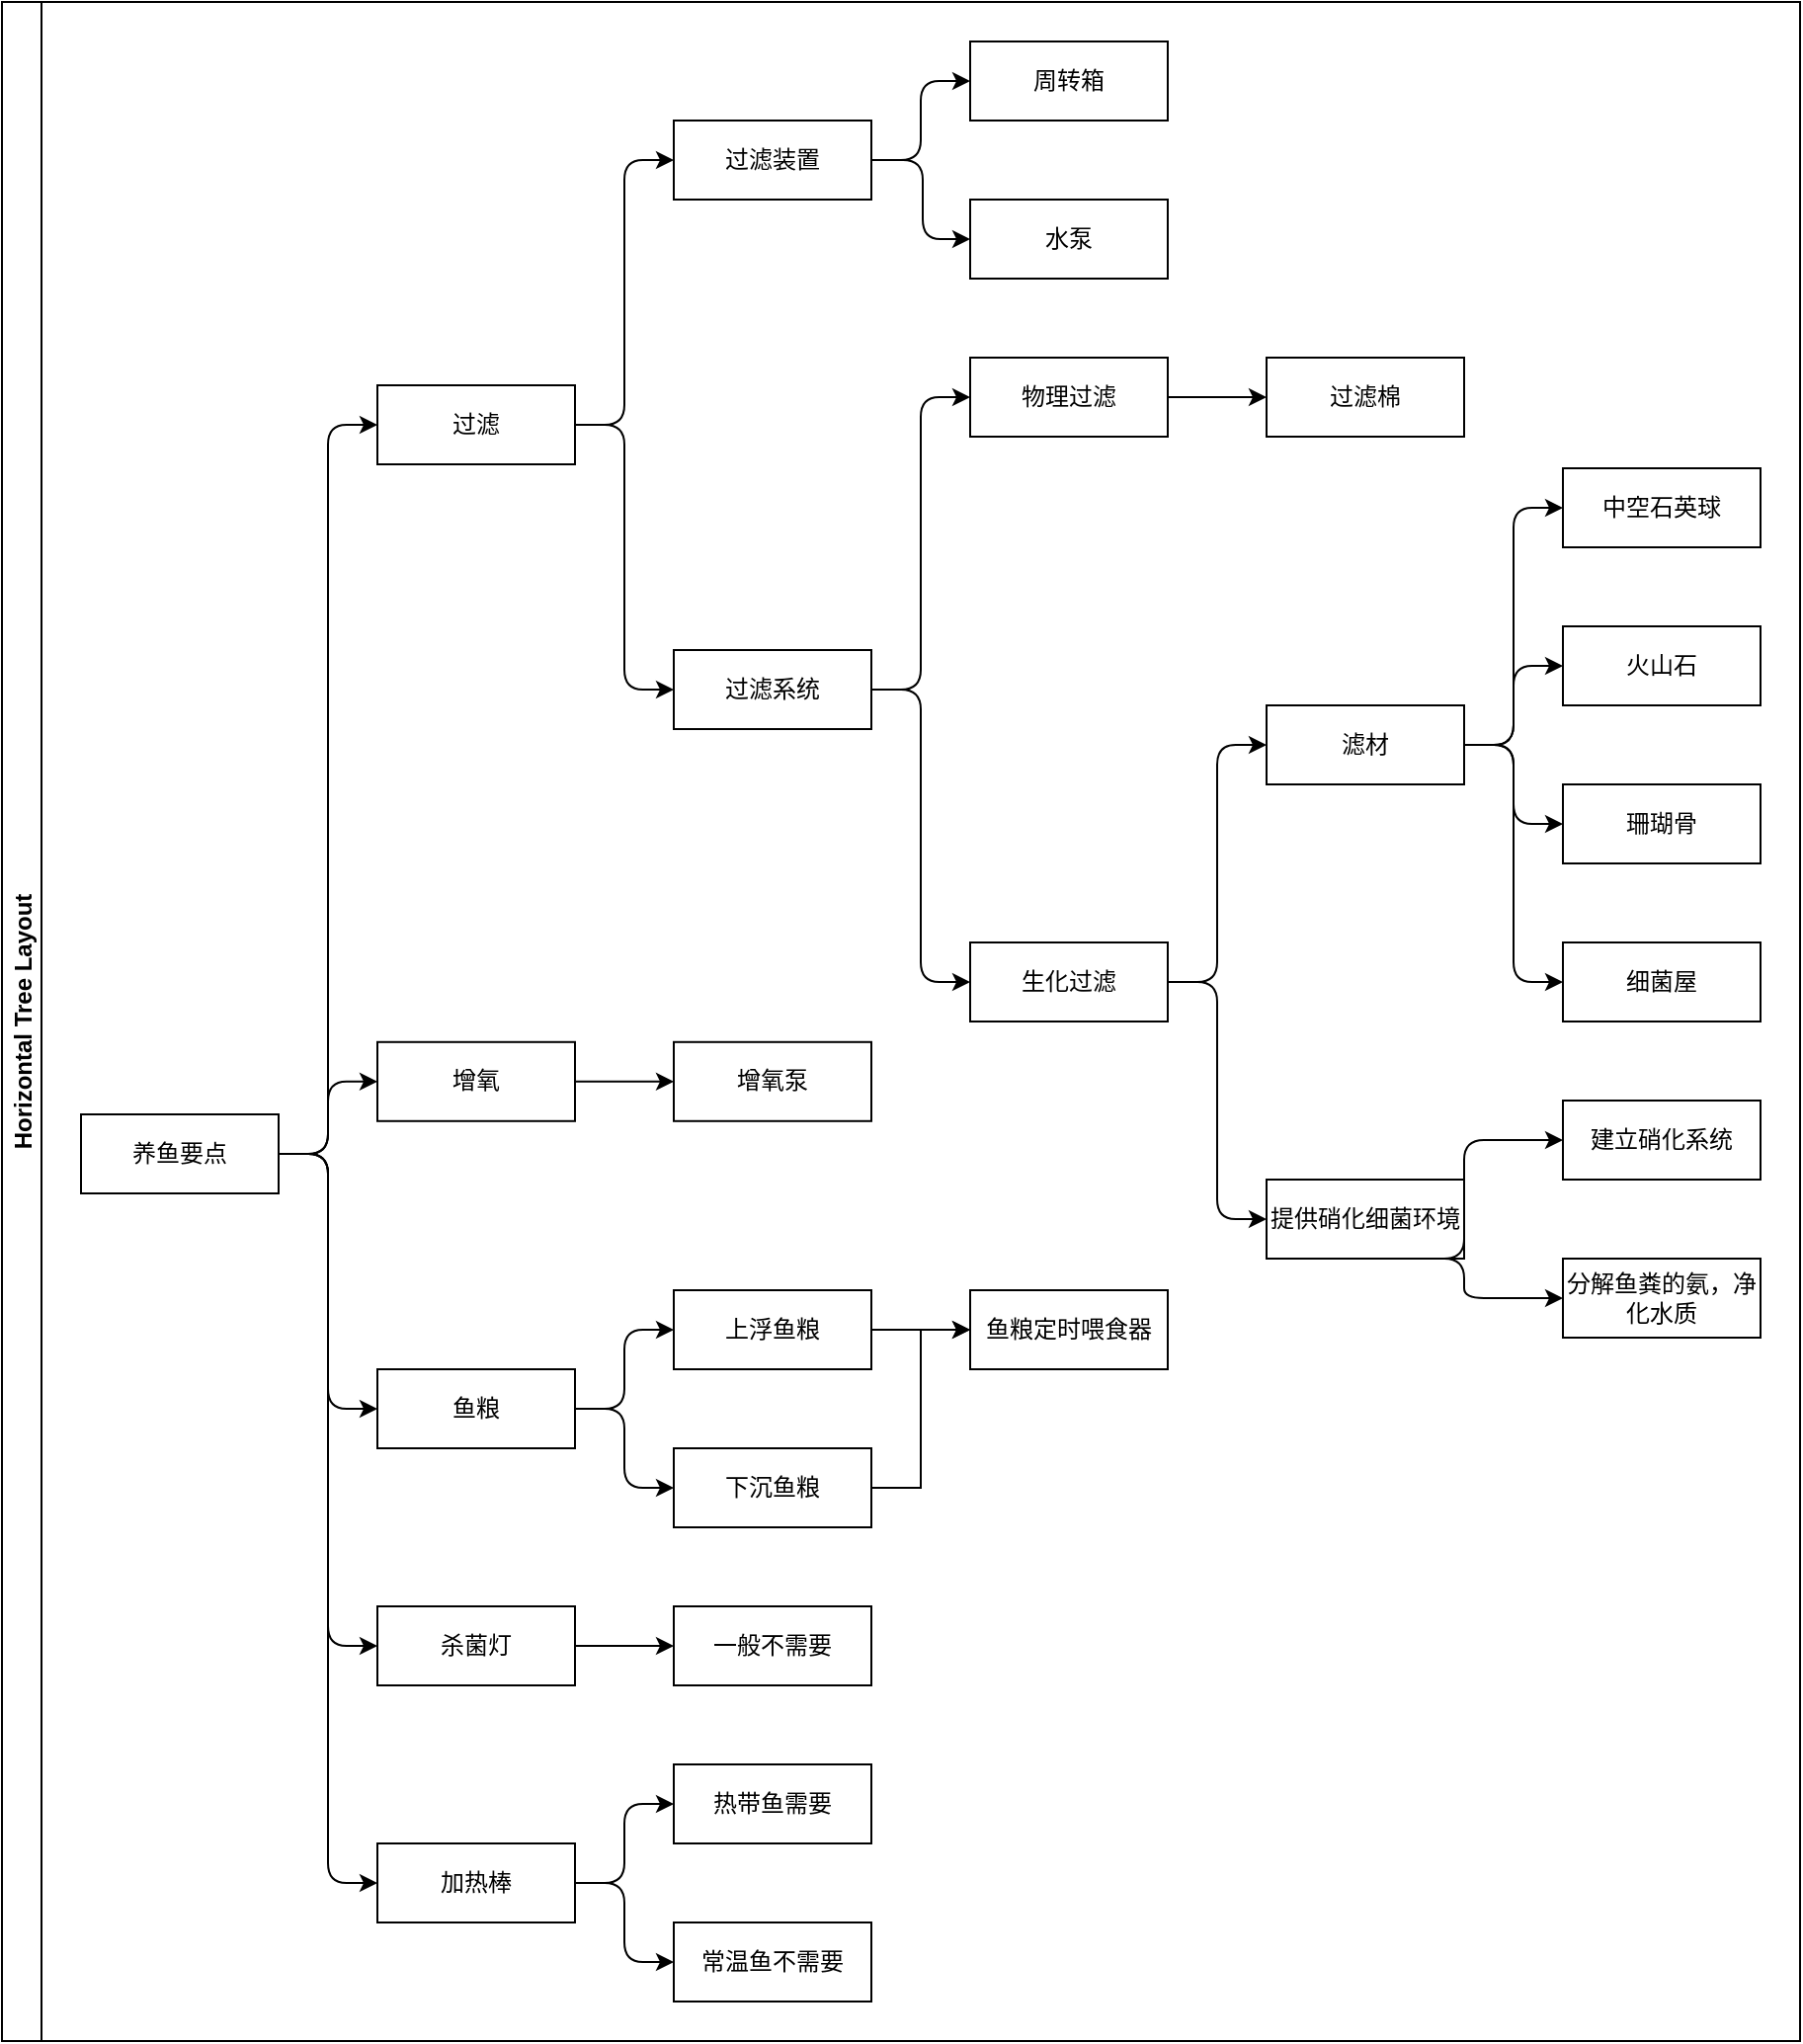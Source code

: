 <mxfile border="50" scale="3" compressed="false" locked="false" version="25.0.3">
  <diagram name="Blank" id="YmL12bMKpDGza6XwsDPr">
    <mxGraphModel dx="954" dy="107" grid="0" gridSize="10" guides="1" tooltips="1" connect="1" arrows="1" fold="1" page="0" pageScale="1" pageWidth="827" pageHeight="1169" background="none" math="1" shadow="0">
      <root>
        <mxCell id="X5NqExCQtvZxIxQ7pmgY-0" />
        <mxCell id="1" parent="X5NqExCQtvZxIxQ7pmgY-0" />
        <mxCell id="T_83-huYaYTD7UsazCkl-28" value="Horizontal Tree Layout" style="swimlane;startSize=20;horizontal=0;childLayout=treeLayout;horizontalTree=1;sortEdges=1;resizable=0;containerType=tree;fontSize=12;" vertex="1" parent="1">
          <mxGeometry x="349" y="716" width="910" height="1032" as="geometry" />
        </mxCell>
        <mxCell id="T_83-huYaYTD7UsazCkl-29" value="养鱼要点" style="whiteSpace=wrap;html=1;" vertex="1" parent="T_83-huYaYTD7UsazCkl-28">
          <mxGeometry x="40" y="563" width="100" height="40" as="geometry" />
        </mxCell>
        <mxCell id="T_83-huYaYTD7UsazCkl-30" value="过滤" style="whiteSpace=wrap;html=1;" vertex="1" parent="T_83-huYaYTD7UsazCkl-28">
          <mxGeometry x="190" y="194" width="100" height="40" as="geometry" />
        </mxCell>
        <mxCell id="T_83-huYaYTD7UsazCkl-31" value="" style="edgeStyle=elbowEdgeStyle;elbow=horizontal;html=1;rounded=1;curved=0;sourcePerimeterSpacing=0;targetPerimeterSpacing=0;startSize=6;endSize=6;" edge="1" parent="T_83-huYaYTD7UsazCkl-28" source="T_83-huYaYTD7UsazCkl-29" target="T_83-huYaYTD7UsazCkl-30">
          <mxGeometry relative="1" as="geometry" />
        </mxCell>
        <mxCell id="T_83-huYaYTD7UsazCkl-32" value="过滤装置" style="whiteSpace=wrap;html=1;" vertex="1" parent="T_83-huYaYTD7UsazCkl-28">
          <mxGeometry x="340" y="60" width="100" height="40" as="geometry" />
        </mxCell>
        <mxCell id="T_83-huYaYTD7UsazCkl-33" value="" style="edgeStyle=elbowEdgeStyle;elbow=horizontal;html=1;rounded=1;curved=0;sourcePerimeterSpacing=0;targetPerimeterSpacing=0;startSize=6;endSize=6;exitX=1;exitY=0.5;exitDx=0;exitDy=0;" edge="1" parent="T_83-huYaYTD7UsazCkl-28" source="T_83-huYaYTD7UsazCkl-30" target="T_83-huYaYTD7UsazCkl-32">
          <mxGeometry relative="1" as="geometry" />
        </mxCell>
        <mxCell id="T_83-huYaYTD7UsazCkl-34" value="" style="edgeStyle=elbowEdgeStyle;elbow=horizontal;html=1;rounded=1;curved=0;sourcePerimeterSpacing=0;targetPerimeterSpacing=0;startSize=6;endSize=6;exitX=1;exitY=0.5;exitDx=0;exitDy=0;entryX=0;entryY=0.5;entryDx=0;entryDy=0;" edge="1" target="T_83-huYaYTD7UsazCkl-35" source="T_83-huYaYTD7UsazCkl-79" parent="T_83-huYaYTD7UsazCkl-28">
          <mxGeometry relative="1" as="geometry">
            <mxPoint x="398" y="-4639.6" as="sourcePoint" />
          </mxGeometry>
        </mxCell>
        <mxCell id="T_83-huYaYTD7UsazCkl-35" value="物理过滤" style="whiteSpace=wrap;html=1;" vertex="1" parent="T_83-huYaYTD7UsazCkl-28">
          <mxGeometry x="490" y="180" width="100" height="40" as="geometry" />
        </mxCell>
        <mxCell id="T_83-huYaYTD7UsazCkl-36" value="" style="edgeStyle=elbowEdgeStyle;elbow=horizontal;html=1;rounded=1;curved=0;sourcePerimeterSpacing=0;targetPerimeterSpacing=0;startSize=6;endSize=6;exitX=1;exitY=0.5;exitDx=0;exitDy=0;entryX=0;entryY=0.5;entryDx=0;entryDy=0;" edge="1" target="T_83-huYaYTD7UsazCkl-37" source="T_83-huYaYTD7UsazCkl-79" parent="T_83-huYaYTD7UsazCkl-28">
          <mxGeometry relative="1" as="geometry">
            <mxPoint x="548" y="-4679.6" as="sourcePoint" />
          </mxGeometry>
        </mxCell>
        <mxCell id="T_83-huYaYTD7UsazCkl-37" value="生化过滤" style="whiteSpace=wrap;html=1;" vertex="1" parent="T_83-huYaYTD7UsazCkl-28">
          <mxGeometry x="490" y="476" width="100" height="40" as="geometry" />
        </mxCell>
        <mxCell id="T_83-huYaYTD7UsazCkl-38" value="" style="edgeStyle=elbowEdgeStyle;elbow=horizontal;html=1;rounded=1;curved=0;sourcePerimeterSpacing=0;targetPerimeterSpacing=0;startSize=6;endSize=6;" edge="1" target="T_83-huYaYTD7UsazCkl-39" source="T_83-huYaYTD7UsazCkl-35" parent="T_83-huYaYTD7UsazCkl-28">
          <mxGeometry relative="1" as="geometry">
            <mxPoint x="548" y="-4579.6" as="sourcePoint" />
          </mxGeometry>
        </mxCell>
        <mxCell id="T_83-huYaYTD7UsazCkl-39" value="过滤棉" style="whiteSpace=wrap;html=1;" vertex="1" parent="T_83-huYaYTD7UsazCkl-28">
          <mxGeometry x="640" y="180" width="100" height="40" as="geometry" />
        </mxCell>
        <mxCell id="T_83-huYaYTD7UsazCkl-40" value="" style="edgeStyle=elbowEdgeStyle;elbow=horizontal;html=1;rounded=1;curved=0;sourcePerimeterSpacing=0;targetPerimeterSpacing=0;startSize=6;endSize=6;" edge="1" target="T_83-huYaYTD7UsazCkl-41" source="T_83-huYaYTD7UsazCkl-37" parent="T_83-huYaYTD7UsazCkl-28">
          <mxGeometry relative="1" as="geometry">
            <mxPoint x="548" y="-4579.6" as="sourcePoint" />
          </mxGeometry>
        </mxCell>
        <mxCell id="T_83-huYaYTD7UsazCkl-41" value="滤材" style="whiteSpace=wrap;html=1;" vertex="1" parent="T_83-huYaYTD7UsazCkl-28">
          <mxGeometry x="640" y="356" width="100" height="40" as="geometry" />
        </mxCell>
        <mxCell id="T_83-huYaYTD7UsazCkl-42" value="" style="edgeStyle=elbowEdgeStyle;elbow=horizontal;html=1;rounded=1;curved=0;sourcePerimeterSpacing=0;targetPerimeterSpacing=0;startSize=6;endSize=6;" edge="1" target="T_83-huYaYTD7UsazCkl-43" source="T_83-huYaYTD7UsazCkl-41" parent="T_83-huYaYTD7UsazCkl-28">
          <mxGeometry relative="1" as="geometry">
            <mxPoint x="698" y="-4539.6" as="sourcePoint" />
          </mxGeometry>
        </mxCell>
        <mxCell id="T_83-huYaYTD7UsazCkl-43" value="中空石英球" style="whiteSpace=wrap;html=1;" vertex="1" parent="T_83-huYaYTD7UsazCkl-28">
          <mxGeometry x="790" y="236" width="100" height="40" as="geometry" />
        </mxCell>
        <mxCell id="T_83-huYaYTD7UsazCkl-50" value="" style="edgeStyle=elbowEdgeStyle;elbow=horizontal;html=1;rounded=1;curved=0;sourcePerimeterSpacing=0;targetPerimeterSpacing=0;startSize=6;endSize=6;" edge="1" target="T_83-huYaYTD7UsazCkl-51" source="T_83-huYaYTD7UsazCkl-41" parent="T_83-huYaYTD7UsazCkl-28">
          <mxGeometry relative="1" as="geometry">
            <mxPoint x="848" y="-4415.6" as="sourcePoint" />
          </mxGeometry>
        </mxCell>
        <mxCell id="T_83-huYaYTD7UsazCkl-51" value="火山石" style="whiteSpace=wrap;html=1;" vertex="1" parent="T_83-huYaYTD7UsazCkl-28">
          <mxGeometry x="790" y="316" width="100" height="40" as="geometry" />
        </mxCell>
        <mxCell id="T_83-huYaYTD7UsazCkl-52" value="" style="edgeStyle=elbowEdgeStyle;elbow=horizontal;html=1;rounded=1;curved=0;sourcePerimeterSpacing=0;targetPerimeterSpacing=0;startSize=6;endSize=6;" edge="1" target="T_83-huYaYTD7UsazCkl-53" source="T_83-huYaYTD7UsazCkl-41" parent="T_83-huYaYTD7UsazCkl-28">
          <mxGeometry relative="1" as="geometry">
            <mxPoint x="848" y="-4287.6" as="sourcePoint" />
          </mxGeometry>
        </mxCell>
        <mxCell id="T_83-huYaYTD7UsazCkl-53" value="珊瑚骨" style="whiteSpace=wrap;html=1;" vertex="1" parent="T_83-huYaYTD7UsazCkl-28">
          <mxGeometry x="790" y="396" width="100" height="40" as="geometry" />
        </mxCell>
        <mxCell id="T_83-huYaYTD7UsazCkl-54" value="" style="edgeStyle=elbowEdgeStyle;elbow=horizontal;html=1;rounded=1;curved=0;sourcePerimeterSpacing=0;targetPerimeterSpacing=0;startSize=6;endSize=6;" edge="1" target="T_83-huYaYTD7UsazCkl-55" source="T_83-huYaYTD7UsazCkl-41" parent="T_83-huYaYTD7UsazCkl-28">
          <mxGeometry relative="1" as="geometry">
            <mxPoint x="848" y="-4137.2" as="sourcePoint" />
          </mxGeometry>
        </mxCell>
        <mxCell id="T_83-huYaYTD7UsazCkl-55" value="细菌屋" style="whiteSpace=wrap;html=1;" vertex="1" parent="T_83-huYaYTD7UsazCkl-28">
          <mxGeometry x="790" y="476" width="100" height="40" as="geometry" />
        </mxCell>
        <mxCell id="T_83-huYaYTD7UsazCkl-62" value="" style="edgeStyle=elbowEdgeStyle;elbow=horizontal;html=1;rounded=1;curved=0;sourcePerimeterSpacing=0;targetPerimeterSpacing=0;startSize=6;endSize=6;exitX=1;exitY=0.5;exitDx=0;exitDy=0;" edge="1" target="T_83-huYaYTD7UsazCkl-63" source="T_83-huYaYTD7UsazCkl-37" parent="T_83-huYaYTD7UsazCkl-28">
          <mxGeometry relative="1" as="geometry">
            <mxPoint x="698" y="-3964.4" as="sourcePoint" />
          </mxGeometry>
        </mxCell>
        <mxCell id="T_83-huYaYTD7UsazCkl-63" value="提供硝化细菌环境" style="whiteSpace=wrap;html=1;" vertex="1" parent="T_83-huYaYTD7UsazCkl-28">
          <mxGeometry x="640" y="596" width="100" height="40" as="geometry" />
        </mxCell>
        <mxCell id="T_83-huYaYTD7UsazCkl-66" value="" style="edgeStyle=elbowEdgeStyle;elbow=horizontal;html=1;rounded=1;curved=0;sourcePerimeterSpacing=0;targetPerimeterSpacing=0;startSize=6;endSize=6;exitX=0.5;exitY=1;exitDx=0;exitDy=0;" edge="1" target="T_83-huYaYTD7UsazCkl-67" source="T_83-huYaYTD7UsazCkl-63" parent="T_83-huYaYTD7UsazCkl-28">
          <mxGeometry relative="1" as="geometry">
            <mxPoint x="798" y="-3306.8" as="sourcePoint" />
          </mxGeometry>
        </mxCell>
        <mxCell id="T_83-huYaYTD7UsazCkl-67" value="建立硝化系统" style="whiteSpace=wrap;html=1;" vertex="1" parent="T_83-huYaYTD7UsazCkl-28">
          <mxGeometry x="790" y="556" width="100" height="40" as="geometry" />
        </mxCell>
        <mxCell id="T_83-huYaYTD7UsazCkl-68" value="" style="edgeStyle=elbowEdgeStyle;elbow=horizontal;html=1;rounded=1;curved=0;sourcePerimeterSpacing=0;targetPerimeterSpacing=0;startSize=6;endSize=6;exitX=0.5;exitY=1;exitDx=0;exitDy=0;" edge="1" target="T_83-huYaYTD7UsazCkl-69" source="T_83-huYaYTD7UsazCkl-63" parent="T_83-huYaYTD7UsazCkl-28">
          <mxGeometry relative="1" as="geometry">
            <mxPoint x="798" y="-3316.4" as="sourcePoint" />
          </mxGeometry>
        </mxCell>
        <mxCell id="T_83-huYaYTD7UsazCkl-69" value="分解鱼粪的氨，净化水质" style="whiteSpace=wrap;html=1;" vertex="1" parent="T_83-huYaYTD7UsazCkl-28">
          <mxGeometry x="790" y="636" width="100" height="40" as="geometry" />
        </mxCell>
        <mxCell id="T_83-huYaYTD7UsazCkl-74" value="" style="edgeStyle=elbowEdgeStyle;elbow=horizontal;html=1;rounded=1;curved=0;sourcePerimeterSpacing=0;targetPerimeterSpacing=0;startSize=6;endSize=6;exitX=1;exitY=0.5;exitDx=0;exitDy=0;flowAnimation=0;" edge="1" target="T_83-huYaYTD7UsazCkl-75" source="T_83-huYaYTD7UsazCkl-32" parent="T_83-huYaYTD7UsazCkl-28">
          <mxGeometry relative="1" as="geometry">
            <mxPoint x="442" y="-2545.0" as="sourcePoint" />
          </mxGeometry>
        </mxCell>
        <mxCell id="T_83-huYaYTD7UsazCkl-75" value="周转箱" style="whiteSpace=wrap;html=1;" vertex="1" parent="T_83-huYaYTD7UsazCkl-28">
          <mxGeometry x="490" y="20" width="100" height="40" as="geometry" />
        </mxCell>
        <mxCell id="T_83-huYaYTD7UsazCkl-76" value="" style="edgeStyle=elbowEdgeStyle;elbow=horizontal;html=1;rounded=1;curved=0;sourcePerimeterSpacing=0;targetPerimeterSpacing=0;startSize=6;endSize=6;exitX=1;exitY=0.5;exitDx=0;exitDy=0;entryX=0;entryY=0.5;entryDx=0;entryDy=0;flowAnimation=0;" edge="1" target="T_83-huYaYTD7UsazCkl-77" source="T_83-huYaYTD7UsazCkl-32" parent="T_83-huYaYTD7UsazCkl-28">
          <mxGeometry relative="1" as="geometry">
            <mxPoint x="498" y="-3018.4" as="sourcePoint" />
            <Array as="points">
              <mxPoint x="466" y="109.0" />
            </Array>
          </mxGeometry>
        </mxCell>
        <mxCell id="T_83-huYaYTD7UsazCkl-77" value="水泵" style="whiteSpace=wrap;html=1;" vertex="1" parent="T_83-huYaYTD7UsazCkl-28">
          <mxGeometry x="490" y="100" width="100" height="40" as="geometry" />
        </mxCell>
        <mxCell id="T_83-huYaYTD7UsazCkl-78" value="" style="edgeStyle=elbowEdgeStyle;elbow=horizontal;html=1;rounded=1;curved=0;sourcePerimeterSpacing=0;targetPerimeterSpacing=0;startSize=6;endSize=6;" edge="1" target="T_83-huYaYTD7UsazCkl-79" source="T_83-huYaYTD7UsazCkl-30" parent="T_83-huYaYTD7UsazCkl-28">
          <mxGeometry relative="1" as="geometry">
            <mxPoint x="398" y="-2828.0" as="sourcePoint" />
          </mxGeometry>
        </mxCell>
        <mxCell id="T_83-huYaYTD7UsazCkl-79" value="过滤系统" style="whiteSpace=wrap;html=1;" vertex="1" parent="T_83-huYaYTD7UsazCkl-28">
          <mxGeometry x="340" y="328" width="100" height="40" as="geometry" />
        </mxCell>
        <mxCell id="T_83-huYaYTD7UsazCkl-94" value="" style="edgeStyle=elbowEdgeStyle;elbow=horizontal;html=1;rounded=1;curved=0;sourcePerimeterSpacing=0;targetPerimeterSpacing=0;startSize=6;endSize=6;" edge="1" target="T_83-huYaYTD7UsazCkl-95" source="T_83-huYaYTD7UsazCkl-29" parent="T_83-huYaYTD7UsazCkl-28">
          <mxGeometry relative="1" as="geometry">
            <mxPoint x="512" y="-1786.8" as="sourcePoint" />
          </mxGeometry>
        </mxCell>
        <mxCell id="T_83-huYaYTD7UsazCkl-95" value="增氧" style="whiteSpace=wrap;html=1;" vertex="1" parent="T_83-huYaYTD7UsazCkl-28">
          <mxGeometry x="190" y="526.4" width="100" height="40" as="geometry" />
        </mxCell>
        <mxCell id="T_83-huYaYTD7UsazCkl-96" value="" style="edgeStyle=elbowEdgeStyle;elbow=horizontal;html=1;rounded=1;curved=0;sourcePerimeterSpacing=0;targetPerimeterSpacing=0;startSize=6;endSize=6;" edge="1" target="T_83-huYaYTD7UsazCkl-97" source="T_83-huYaYTD7UsazCkl-95" parent="T_83-huYaYTD7UsazCkl-28">
          <mxGeometry relative="1" as="geometry">
            <mxPoint x="512" y="-1519" as="sourcePoint" />
          </mxGeometry>
        </mxCell>
        <mxCell id="T_83-huYaYTD7UsazCkl-97" value="增氧泵" style="whiteSpace=wrap;html=1;" vertex="1" parent="T_83-huYaYTD7UsazCkl-28">
          <mxGeometry x="340" y="526.4" width="100" height="40" as="geometry" />
        </mxCell>
        <mxCell id="T_83-huYaYTD7UsazCkl-98" value="" style="edgeStyle=elbowEdgeStyle;elbow=horizontal;html=1;rounded=1;curved=0;sourcePerimeterSpacing=0;targetPerimeterSpacing=0;startSize=6;endSize=6;" edge="1" target="T_83-huYaYTD7UsazCkl-99" source="T_83-huYaYTD7UsazCkl-29" parent="T_83-huYaYTD7UsazCkl-28">
          <mxGeometry relative="1" as="geometry">
            <mxPoint x="512" y="-1519.4" as="sourcePoint" />
          </mxGeometry>
        </mxCell>
        <mxCell id="T_83-huYaYTD7UsazCkl-99" value="鱼粮" style="whiteSpace=wrap;html=1;" vertex="1" parent="T_83-huYaYTD7UsazCkl-28">
          <mxGeometry x="190" y="692" width="100" height="40" as="geometry" />
        </mxCell>
        <mxCell id="T_83-huYaYTD7UsazCkl-100" value="" style="edgeStyle=elbowEdgeStyle;elbow=horizontal;html=1;rounded=1;curved=0;sourcePerimeterSpacing=0;targetPerimeterSpacing=0;startSize=6;endSize=6;" edge="1" target="T_83-huYaYTD7UsazCkl-101" source="T_83-huYaYTD7UsazCkl-99" parent="T_83-huYaYTD7UsazCkl-28">
          <mxGeometry relative="1" as="geometry">
            <mxPoint x="512" y="-1139" as="sourcePoint" />
          </mxGeometry>
        </mxCell>
        <mxCell id="T_83-huYaYTD7UsazCkl-142" style="edgeStyle=orthogonalEdgeStyle;rounded=0;orthogonalLoop=1;jettySize=auto;html=1;exitX=1;exitY=0.5;exitDx=0;exitDy=0;" edge="1" parent="T_83-huYaYTD7UsazCkl-28" source="T_83-huYaYTD7UsazCkl-101" target="T_83-huYaYTD7UsazCkl-141">
          <mxGeometry relative="1" as="geometry" />
        </mxCell>
        <mxCell id="T_83-huYaYTD7UsazCkl-101" value="上浮鱼粮" style="whiteSpace=wrap;html=1;" vertex="1" parent="T_83-huYaYTD7UsazCkl-28">
          <mxGeometry x="340" y="652" width="100" height="40" as="geometry" />
        </mxCell>
        <mxCell id="T_83-huYaYTD7UsazCkl-102" value="" style="edgeStyle=elbowEdgeStyle;elbow=horizontal;html=1;rounded=1;curved=0;sourcePerimeterSpacing=0;targetPerimeterSpacing=0;startSize=6;endSize=6;" edge="1" target="T_83-huYaYTD7UsazCkl-103" source="T_83-huYaYTD7UsazCkl-99" parent="T_83-huYaYTD7UsazCkl-28">
          <mxGeometry relative="1" as="geometry">
            <mxPoint x="662" y="-933.0" as="sourcePoint" />
          </mxGeometry>
        </mxCell>
        <mxCell id="T_83-huYaYTD7UsazCkl-143" style="edgeStyle=orthogonalEdgeStyle;rounded=0;orthogonalLoop=1;jettySize=auto;html=1;entryX=0;entryY=0.5;entryDx=0;entryDy=0;" edge="1" parent="T_83-huYaYTD7UsazCkl-28" source="T_83-huYaYTD7UsazCkl-103" target="T_83-huYaYTD7UsazCkl-141">
          <mxGeometry relative="1" as="geometry" />
        </mxCell>
        <mxCell id="T_83-huYaYTD7UsazCkl-103" value="下沉鱼粮" style="whiteSpace=wrap;html=1;" vertex="1" parent="T_83-huYaYTD7UsazCkl-28">
          <mxGeometry x="340" y="732" width="100" height="40" as="geometry" />
        </mxCell>
        <mxCell id="T_83-huYaYTD7UsazCkl-104" value="" style="edgeStyle=elbowEdgeStyle;elbow=horizontal;html=1;rounded=1;curved=0;sourcePerimeterSpacing=0;targetPerimeterSpacing=0;startSize=6;endSize=6;" edge="1" target="T_83-huYaYTD7UsazCkl-105" source="T_83-huYaYTD7UsazCkl-29" parent="T_83-huYaYTD7UsazCkl-28">
          <mxGeometry relative="1" as="geometry">
            <mxPoint x="512" y="-1139" as="sourcePoint" />
          </mxGeometry>
        </mxCell>
        <mxCell id="T_83-huYaYTD7UsazCkl-105" value="杀菌灯" style="whiteSpace=wrap;html=1;" vertex="1" parent="T_83-huYaYTD7UsazCkl-28">
          <mxGeometry x="190" y="812" width="100" height="40" as="geometry" />
        </mxCell>
        <mxCell id="T_83-huYaYTD7UsazCkl-106" value="" style="edgeStyle=elbowEdgeStyle;elbow=horizontal;html=1;rounded=1;curved=0;sourcePerimeterSpacing=0;targetPerimeterSpacing=0;startSize=6;endSize=6;" edge="1" target="T_83-huYaYTD7UsazCkl-107" source="T_83-huYaYTD7UsazCkl-29" parent="T_83-huYaYTD7UsazCkl-28">
          <mxGeometry relative="1" as="geometry">
            <mxPoint x="512" y="-1139" as="sourcePoint" />
          </mxGeometry>
        </mxCell>
        <mxCell id="T_83-huYaYTD7UsazCkl-107" value="加热棒" style="whiteSpace=wrap;html=1;" vertex="1" parent="T_83-huYaYTD7UsazCkl-28">
          <mxGeometry x="190" y="932" width="100" height="40" as="geometry" />
        </mxCell>
        <mxCell id="T_83-huYaYTD7UsazCkl-108" value="" style="edgeStyle=elbowEdgeStyle;elbow=horizontal;html=1;rounded=1;curved=0;sourcePerimeterSpacing=0;targetPerimeterSpacing=0;startSize=6;endSize=6;" edge="1" target="T_83-huYaYTD7UsazCkl-109" source="T_83-huYaYTD7UsazCkl-105" parent="T_83-huYaYTD7UsazCkl-28">
          <mxGeometry relative="1" as="geometry">
            <mxPoint x="512" y="-1139" as="sourcePoint" />
          </mxGeometry>
        </mxCell>
        <mxCell id="T_83-huYaYTD7UsazCkl-109" value="一般不需要" style="whiteSpace=wrap;html=1;" vertex="1" parent="T_83-huYaYTD7UsazCkl-28">
          <mxGeometry x="340" y="812" width="100" height="40" as="geometry" />
        </mxCell>
        <mxCell id="T_83-huYaYTD7UsazCkl-110" value="" style="edgeStyle=elbowEdgeStyle;elbow=horizontal;html=1;rounded=1;curved=0;sourcePerimeterSpacing=0;targetPerimeterSpacing=0;startSize=6;endSize=6;" edge="1" target="T_83-huYaYTD7UsazCkl-111" source="T_83-huYaYTD7UsazCkl-107" parent="T_83-huYaYTD7UsazCkl-28">
          <mxGeometry relative="1" as="geometry">
            <mxPoint x="512" y="-1139" as="sourcePoint" />
          </mxGeometry>
        </mxCell>
        <mxCell id="T_83-huYaYTD7UsazCkl-111" value="热带鱼需要" style="whiteSpace=wrap;html=1;" vertex="1" parent="T_83-huYaYTD7UsazCkl-28">
          <mxGeometry x="340" y="892" width="100" height="40" as="geometry" />
        </mxCell>
        <mxCell id="T_83-huYaYTD7UsazCkl-112" value="" style="edgeStyle=elbowEdgeStyle;elbow=horizontal;html=1;rounded=1;curved=0;sourcePerimeterSpacing=0;targetPerimeterSpacing=0;startSize=6;endSize=6;" edge="1" target="T_83-huYaYTD7UsazCkl-113" source="T_83-huYaYTD7UsazCkl-107" parent="T_83-huYaYTD7UsazCkl-28">
          <mxGeometry relative="1" as="geometry">
            <mxPoint x="662" y="-813.0" as="sourcePoint" />
          </mxGeometry>
        </mxCell>
        <mxCell id="T_83-huYaYTD7UsazCkl-113" value="常温鱼不需要" style="whiteSpace=wrap;html=1;" vertex="1" parent="T_83-huYaYTD7UsazCkl-28">
          <mxGeometry x="340" y="972" width="100" height="40" as="geometry" />
        </mxCell>
        <mxCell id="T_83-huYaYTD7UsazCkl-134" style="edgeStyle=orthogonalEdgeStyle;rounded=0;orthogonalLoop=1;jettySize=auto;html=1;exitX=1;exitY=0.5;exitDx=0;exitDy=0;strokeColor=none;" edge="1" parent="T_83-huYaYTD7UsazCkl-28">
          <mxGeometry relative="1" as="geometry">
            <mxPoint x="590" y="186.2" as="sourcePoint" />
            <mxPoint x="540" y="149" as="targetPoint" />
          </mxGeometry>
        </mxCell>
        <mxCell id="T_83-huYaYTD7UsazCkl-141" value="鱼粮定时喂食器" style="rounded=0;whiteSpace=wrap;html=1;" vertex="1" parent="T_83-huYaYTD7UsazCkl-28">
          <mxGeometry x="490" y="652" width="100" height="40" as="geometry" />
        </mxCell>
      </root>
    </mxGraphModel>
  </diagram>
</mxfile>
